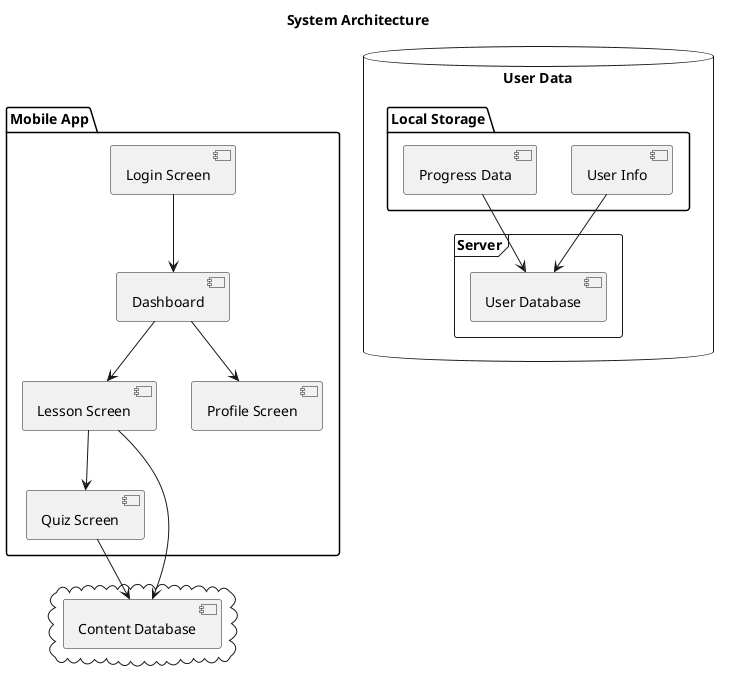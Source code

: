 @startuml
title System Architecture

package "Mobile App" {
  [Login Screen]
  [Dashboard]
  [Lesson Screen]
  [Quiz Screen]
  [Profile Screen]
}

database "User Data" {
  folder "Local Storage" {
    [User Info]
    [Progress Data]
  }
  frame "Server" {
    [User Database]
  }
}

cloud {
  [Content Database]
}

[Login Screen] --> [Dashboard]
[Dashboard] --> [Lesson Screen]
[Lesson Screen] --> [Quiz Screen]
[Dashboard] --> [Profile Screen]

[User Info] --> [User Database]
[Progress Data] --> [User Database]

[Lesson Screen] --> [Content Database]
[Quiz Screen] --> [Content Database]

@enduml
